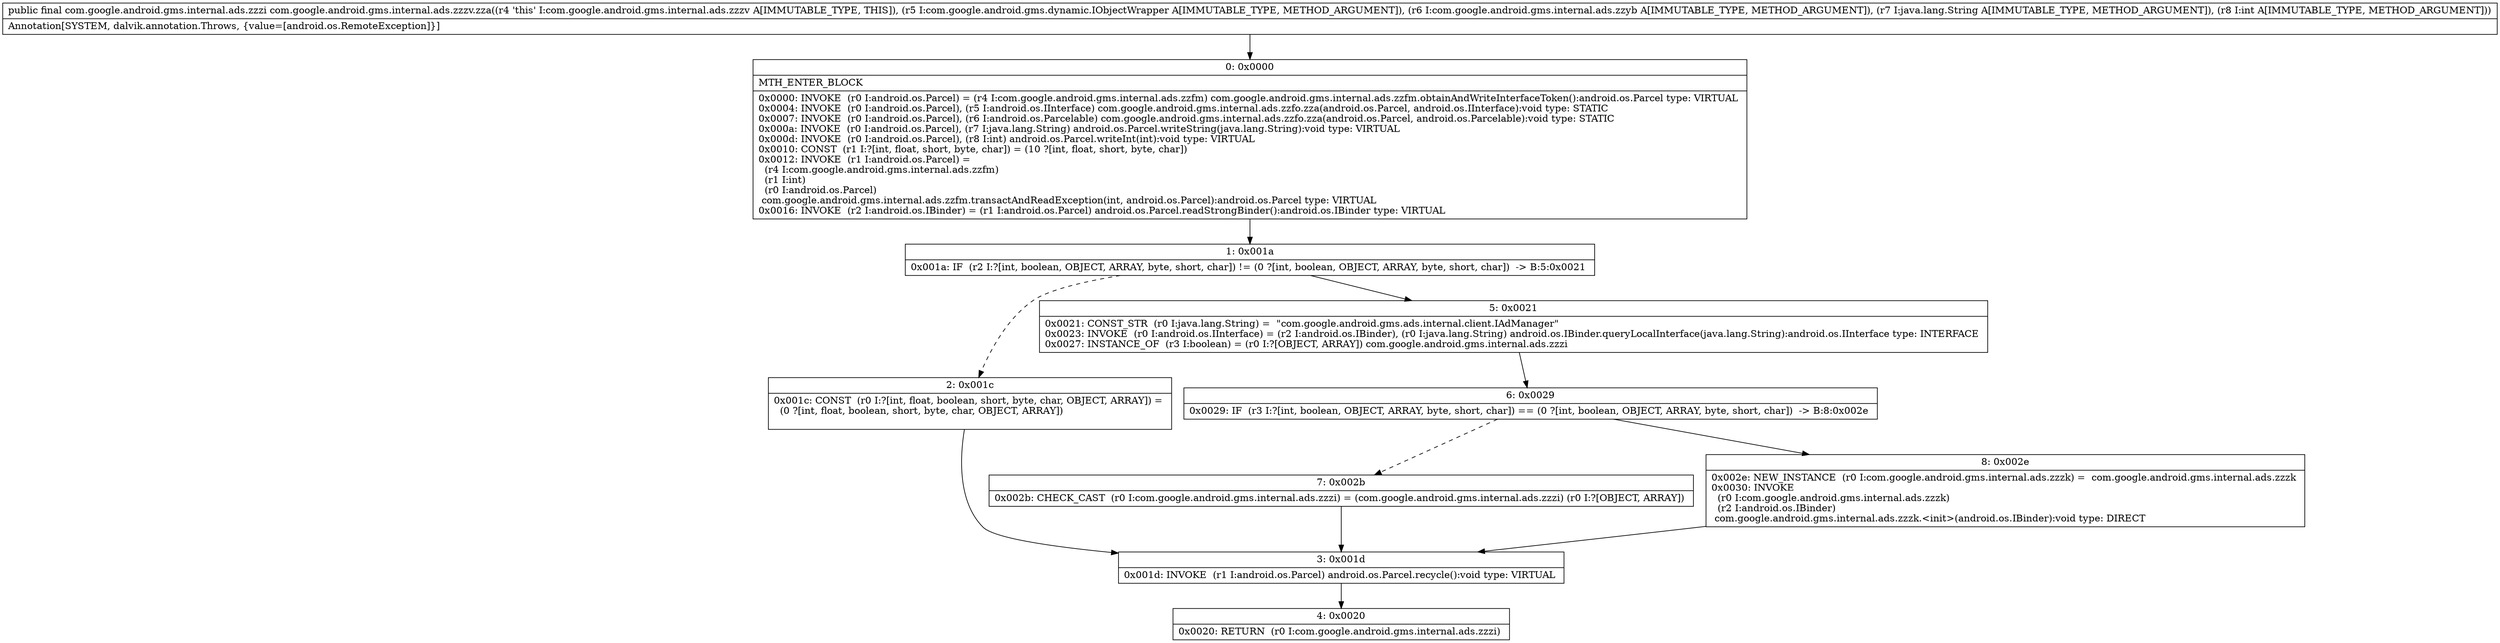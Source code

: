 digraph "CFG forcom.google.android.gms.internal.ads.zzzv.zza(Lcom\/google\/android\/gms\/dynamic\/IObjectWrapper;Lcom\/google\/android\/gms\/internal\/ads\/zzyb;Ljava\/lang\/String;I)Lcom\/google\/android\/gms\/internal\/ads\/zzzi;" {
Node_0 [shape=record,label="{0\:\ 0x0000|MTH_ENTER_BLOCK\l|0x0000: INVOKE  (r0 I:android.os.Parcel) = (r4 I:com.google.android.gms.internal.ads.zzfm) com.google.android.gms.internal.ads.zzfm.obtainAndWriteInterfaceToken():android.os.Parcel type: VIRTUAL \l0x0004: INVOKE  (r0 I:android.os.Parcel), (r5 I:android.os.IInterface) com.google.android.gms.internal.ads.zzfo.zza(android.os.Parcel, android.os.IInterface):void type: STATIC \l0x0007: INVOKE  (r0 I:android.os.Parcel), (r6 I:android.os.Parcelable) com.google.android.gms.internal.ads.zzfo.zza(android.os.Parcel, android.os.Parcelable):void type: STATIC \l0x000a: INVOKE  (r0 I:android.os.Parcel), (r7 I:java.lang.String) android.os.Parcel.writeString(java.lang.String):void type: VIRTUAL \l0x000d: INVOKE  (r0 I:android.os.Parcel), (r8 I:int) android.os.Parcel.writeInt(int):void type: VIRTUAL \l0x0010: CONST  (r1 I:?[int, float, short, byte, char]) = (10 ?[int, float, short, byte, char]) \l0x0012: INVOKE  (r1 I:android.os.Parcel) = \l  (r4 I:com.google.android.gms.internal.ads.zzfm)\l  (r1 I:int)\l  (r0 I:android.os.Parcel)\l com.google.android.gms.internal.ads.zzfm.transactAndReadException(int, android.os.Parcel):android.os.Parcel type: VIRTUAL \l0x0016: INVOKE  (r2 I:android.os.IBinder) = (r1 I:android.os.Parcel) android.os.Parcel.readStrongBinder():android.os.IBinder type: VIRTUAL \l}"];
Node_1 [shape=record,label="{1\:\ 0x001a|0x001a: IF  (r2 I:?[int, boolean, OBJECT, ARRAY, byte, short, char]) != (0 ?[int, boolean, OBJECT, ARRAY, byte, short, char])  \-\> B:5:0x0021 \l}"];
Node_2 [shape=record,label="{2\:\ 0x001c|0x001c: CONST  (r0 I:?[int, float, boolean, short, byte, char, OBJECT, ARRAY]) = \l  (0 ?[int, float, boolean, short, byte, char, OBJECT, ARRAY])\l \l}"];
Node_3 [shape=record,label="{3\:\ 0x001d|0x001d: INVOKE  (r1 I:android.os.Parcel) android.os.Parcel.recycle():void type: VIRTUAL \l}"];
Node_4 [shape=record,label="{4\:\ 0x0020|0x0020: RETURN  (r0 I:com.google.android.gms.internal.ads.zzzi) \l}"];
Node_5 [shape=record,label="{5\:\ 0x0021|0x0021: CONST_STR  (r0 I:java.lang.String) =  \"com.google.android.gms.ads.internal.client.IAdManager\" \l0x0023: INVOKE  (r0 I:android.os.IInterface) = (r2 I:android.os.IBinder), (r0 I:java.lang.String) android.os.IBinder.queryLocalInterface(java.lang.String):android.os.IInterface type: INTERFACE \l0x0027: INSTANCE_OF  (r3 I:boolean) = (r0 I:?[OBJECT, ARRAY]) com.google.android.gms.internal.ads.zzzi \l}"];
Node_6 [shape=record,label="{6\:\ 0x0029|0x0029: IF  (r3 I:?[int, boolean, OBJECT, ARRAY, byte, short, char]) == (0 ?[int, boolean, OBJECT, ARRAY, byte, short, char])  \-\> B:8:0x002e \l}"];
Node_7 [shape=record,label="{7\:\ 0x002b|0x002b: CHECK_CAST  (r0 I:com.google.android.gms.internal.ads.zzzi) = (com.google.android.gms.internal.ads.zzzi) (r0 I:?[OBJECT, ARRAY]) \l}"];
Node_8 [shape=record,label="{8\:\ 0x002e|0x002e: NEW_INSTANCE  (r0 I:com.google.android.gms.internal.ads.zzzk) =  com.google.android.gms.internal.ads.zzzk \l0x0030: INVOKE  \l  (r0 I:com.google.android.gms.internal.ads.zzzk)\l  (r2 I:android.os.IBinder)\l com.google.android.gms.internal.ads.zzzk.\<init\>(android.os.IBinder):void type: DIRECT \l}"];
MethodNode[shape=record,label="{public final com.google.android.gms.internal.ads.zzzi com.google.android.gms.internal.ads.zzzv.zza((r4 'this' I:com.google.android.gms.internal.ads.zzzv A[IMMUTABLE_TYPE, THIS]), (r5 I:com.google.android.gms.dynamic.IObjectWrapper A[IMMUTABLE_TYPE, METHOD_ARGUMENT]), (r6 I:com.google.android.gms.internal.ads.zzyb A[IMMUTABLE_TYPE, METHOD_ARGUMENT]), (r7 I:java.lang.String A[IMMUTABLE_TYPE, METHOD_ARGUMENT]), (r8 I:int A[IMMUTABLE_TYPE, METHOD_ARGUMENT]))  | Annotation[SYSTEM, dalvik.annotation.Throws, \{value=[android.os.RemoteException]\}]\l}"];
MethodNode -> Node_0;
Node_0 -> Node_1;
Node_1 -> Node_2[style=dashed];
Node_1 -> Node_5;
Node_2 -> Node_3;
Node_3 -> Node_4;
Node_5 -> Node_6;
Node_6 -> Node_7[style=dashed];
Node_6 -> Node_8;
Node_7 -> Node_3;
Node_8 -> Node_3;
}


